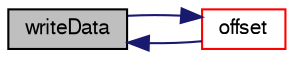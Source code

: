 digraph "writeData"
{
  bgcolor="transparent";
  edge [fontname="FreeSans",fontsize="10",labelfontname="FreeSans",labelfontsize="10"];
  node [fontname="FreeSans",fontsize="10",shape=record];
  rankdir="LR";
  Node978 [label="writeData",height=0.2,width=0.4,color="black", fillcolor="grey75", style="filled", fontcolor="black"];
  Node978 -> Node979 [dir="back",color="midnightblue",fontsize="10",style="solid",fontname="FreeSans"];
  Node979 [label="offset",height=0.2,width=0.4,color="red",URL="$a21306.html#ac44026bbb457303e16e2c2b7137c9e68",tooltip="offset for element ids "];
  Node979 -> Node978 [dir="back",color="midnightblue",fontsize="10",style="solid",fontname="FreeSans"];
}
